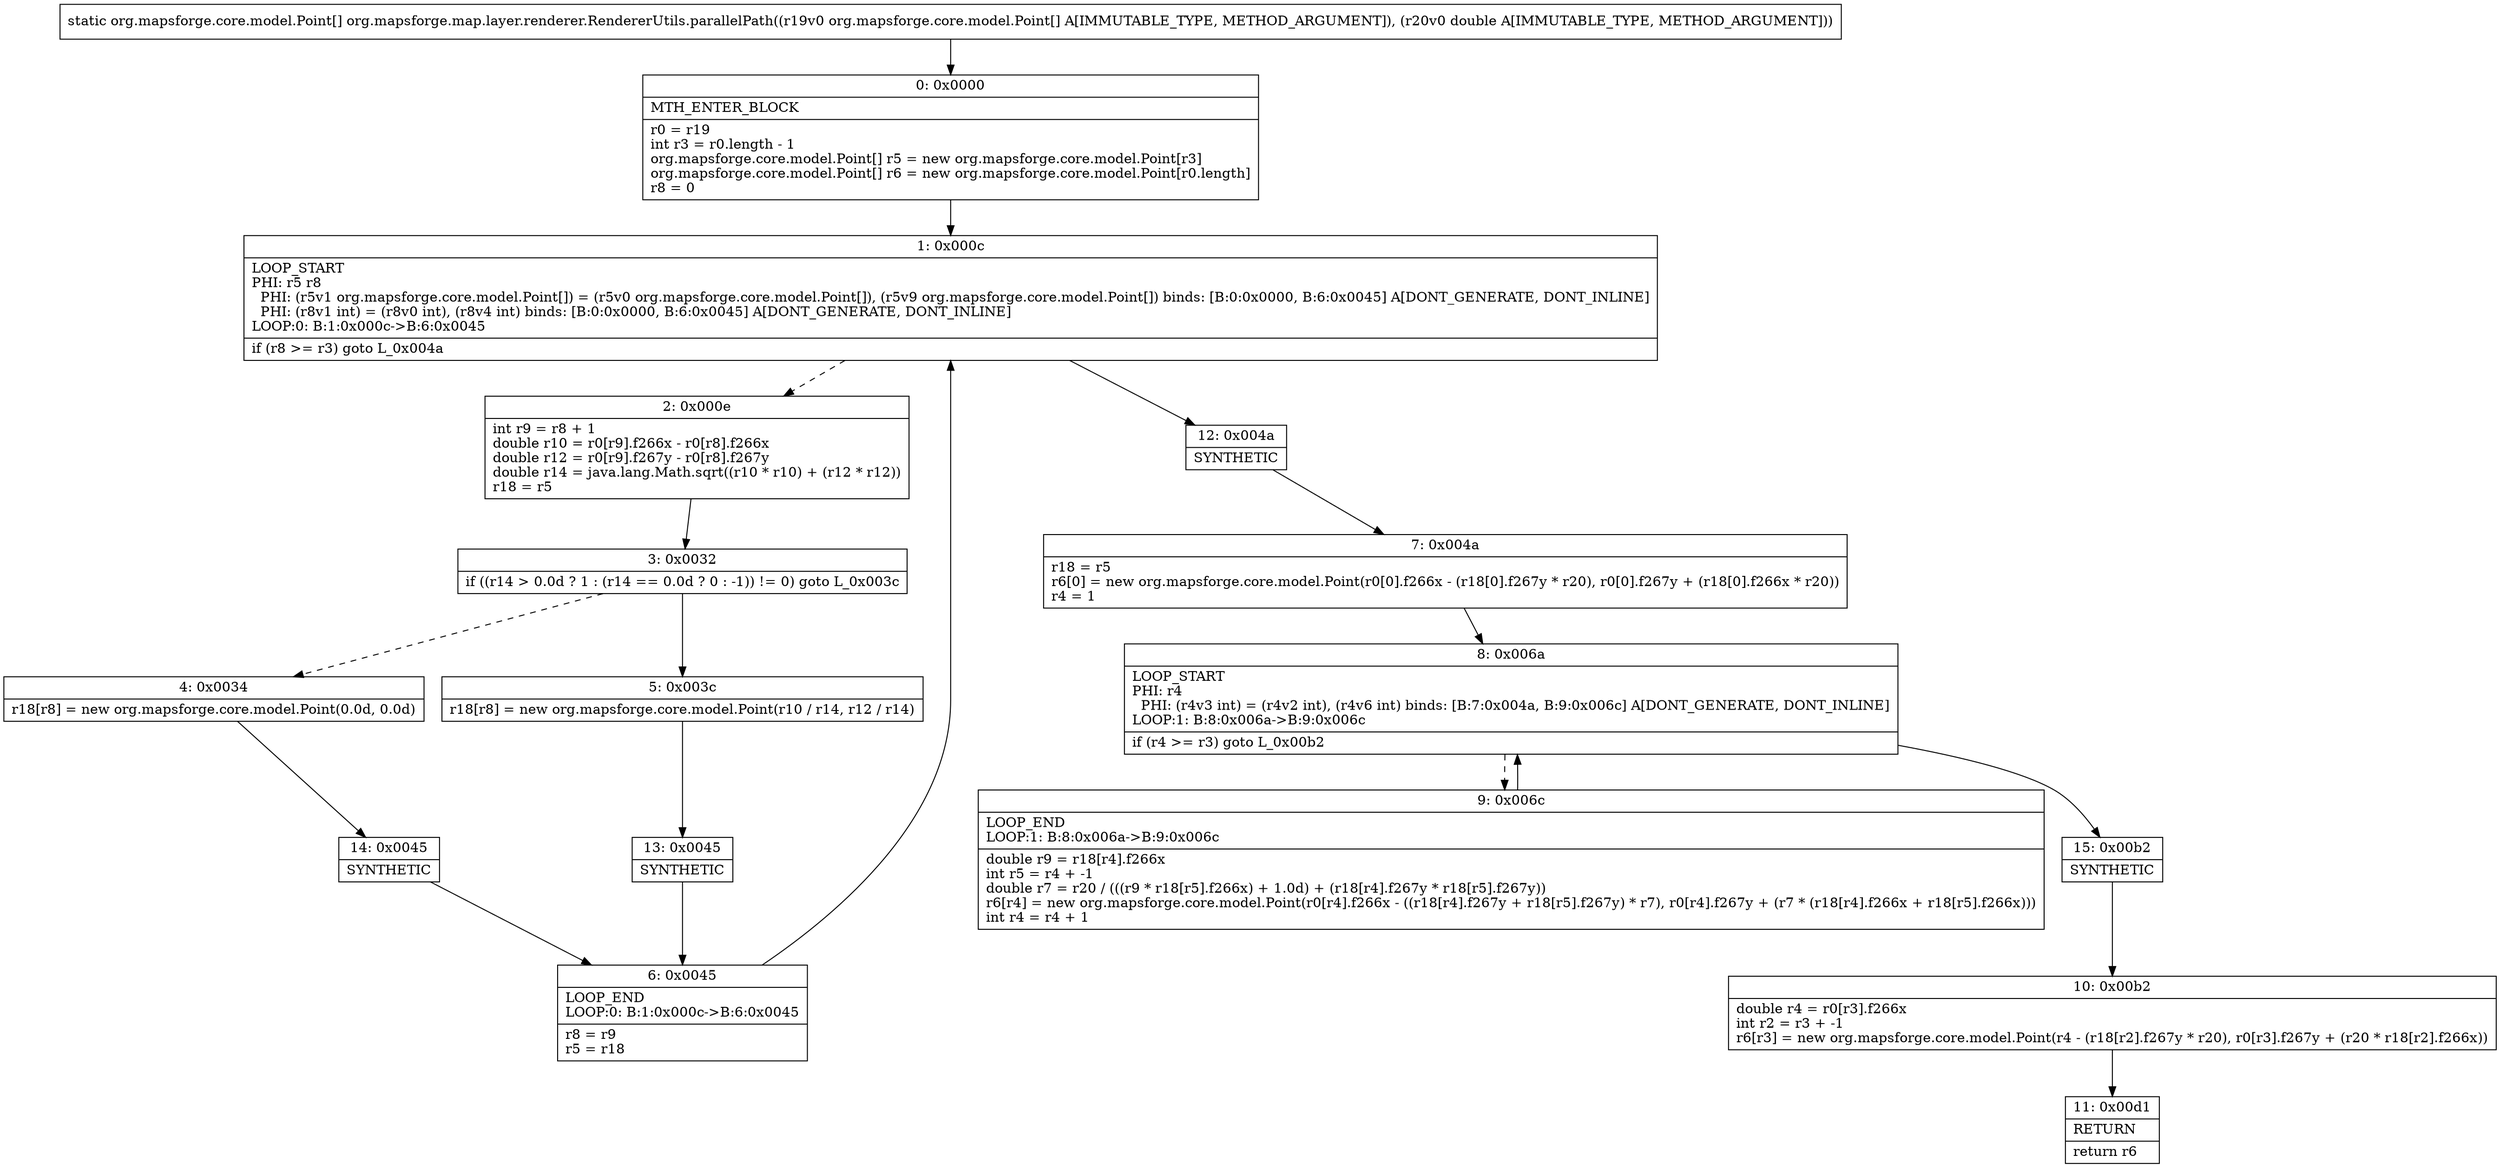 digraph "CFG fororg.mapsforge.map.layer.renderer.RendererUtils.parallelPath([Lorg\/mapsforge\/core\/model\/Point;D)[Lorg\/mapsforge\/core\/model\/Point;" {
Node_0 [shape=record,label="{0\:\ 0x0000|MTH_ENTER_BLOCK\l|r0 = r19\lint r3 = r0.length \- 1\lorg.mapsforge.core.model.Point[] r5 = new org.mapsforge.core.model.Point[r3]\lorg.mapsforge.core.model.Point[] r6 = new org.mapsforge.core.model.Point[r0.length]\lr8 = 0\l}"];
Node_1 [shape=record,label="{1\:\ 0x000c|LOOP_START\lPHI: r5 r8 \l  PHI: (r5v1 org.mapsforge.core.model.Point[]) = (r5v0 org.mapsforge.core.model.Point[]), (r5v9 org.mapsforge.core.model.Point[]) binds: [B:0:0x0000, B:6:0x0045] A[DONT_GENERATE, DONT_INLINE]\l  PHI: (r8v1 int) = (r8v0 int), (r8v4 int) binds: [B:0:0x0000, B:6:0x0045] A[DONT_GENERATE, DONT_INLINE]\lLOOP:0: B:1:0x000c\-\>B:6:0x0045\l|if (r8 \>= r3) goto L_0x004a\l}"];
Node_2 [shape=record,label="{2\:\ 0x000e|int r9 = r8 + 1\ldouble r10 = r0[r9].f266x \- r0[r8].f266x\ldouble r12 = r0[r9].f267y \- r0[r8].f267y\ldouble r14 = java.lang.Math.sqrt((r10 * r10) + (r12 * r12))\lr18 = r5\l}"];
Node_3 [shape=record,label="{3\:\ 0x0032|if ((r14 \> 0.0d ? 1 : (r14 == 0.0d ? 0 : \-1)) != 0) goto L_0x003c\l}"];
Node_4 [shape=record,label="{4\:\ 0x0034|r18[r8] = new org.mapsforge.core.model.Point(0.0d, 0.0d)\l}"];
Node_5 [shape=record,label="{5\:\ 0x003c|r18[r8] = new org.mapsforge.core.model.Point(r10 \/ r14, r12 \/ r14)\l}"];
Node_6 [shape=record,label="{6\:\ 0x0045|LOOP_END\lLOOP:0: B:1:0x000c\-\>B:6:0x0045\l|r8 = r9\lr5 = r18\l}"];
Node_7 [shape=record,label="{7\:\ 0x004a|r18 = r5\lr6[0] = new org.mapsforge.core.model.Point(r0[0].f266x \- (r18[0].f267y * r20), r0[0].f267y + (r18[0].f266x * r20))\lr4 = 1\l}"];
Node_8 [shape=record,label="{8\:\ 0x006a|LOOP_START\lPHI: r4 \l  PHI: (r4v3 int) = (r4v2 int), (r4v6 int) binds: [B:7:0x004a, B:9:0x006c] A[DONT_GENERATE, DONT_INLINE]\lLOOP:1: B:8:0x006a\-\>B:9:0x006c\l|if (r4 \>= r3) goto L_0x00b2\l}"];
Node_9 [shape=record,label="{9\:\ 0x006c|LOOP_END\lLOOP:1: B:8:0x006a\-\>B:9:0x006c\l|double r9 = r18[r4].f266x\lint r5 = r4 + \-1\ldouble r7 = r20 \/ (((r9 * r18[r5].f266x) + 1.0d) + (r18[r4].f267y * r18[r5].f267y))\lr6[r4] = new org.mapsforge.core.model.Point(r0[r4].f266x \- ((r18[r4].f267y + r18[r5].f267y) * r7), r0[r4].f267y + (r7 * (r18[r4].f266x + r18[r5].f266x)))\lint r4 = r4 + 1\l}"];
Node_10 [shape=record,label="{10\:\ 0x00b2|double r4 = r0[r3].f266x\lint r2 = r3 + \-1\lr6[r3] = new org.mapsforge.core.model.Point(r4 \- (r18[r2].f267y * r20), r0[r3].f267y + (r20 * r18[r2].f266x))\l}"];
Node_11 [shape=record,label="{11\:\ 0x00d1|RETURN\l|return r6\l}"];
Node_12 [shape=record,label="{12\:\ 0x004a|SYNTHETIC\l}"];
Node_13 [shape=record,label="{13\:\ 0x0045|SYNTHETIC\l}"];
Node_14 [shape=record,label="{14\:\ 0x0045|SYNTHETIC\l}"];
Node_15 [shape=record,label="{15\:\ 0x00b2|SYNTHETIC\l}"];
MethodNode[shape=record,label="{static org.mapsforge.core.model.Point[] org.mapsforge.map.layer.renderer.RendererUtils.parallelPath((r19v0 org.mapsforge.core.model.Point[] A[IMMUTABLE_TYPE, METHOD_ARGUMENT]), (r20v0 double A[IMMUTABLE_TYPE, METHOD_ARGUMENT])) }"];
MethodNode -> Node_0;
Node_0 -> Node_1;
Node_1 -> Node_2[style=dashed];
Node_1 -> Node_12;
Node_2 -> Node_3;
Node_3 -> Node_4[style=dashed];
Node_3 -> Node_5;
Node_4 -> Node_14;
Node_5 -> Node_13;
Node_6 -> Node_1;
Node_7 -> Node_8;
Node_8 -> Node_9[style=dashed];
Node_8 -> Node_15;
Node_9 -> Node_8;
Node_10 -> Node_11;
Node_12 -> Node_7;
Node_13 -> Node_6;
Node_14 -> Node_6;
Node_15 -> Node_10;
}

